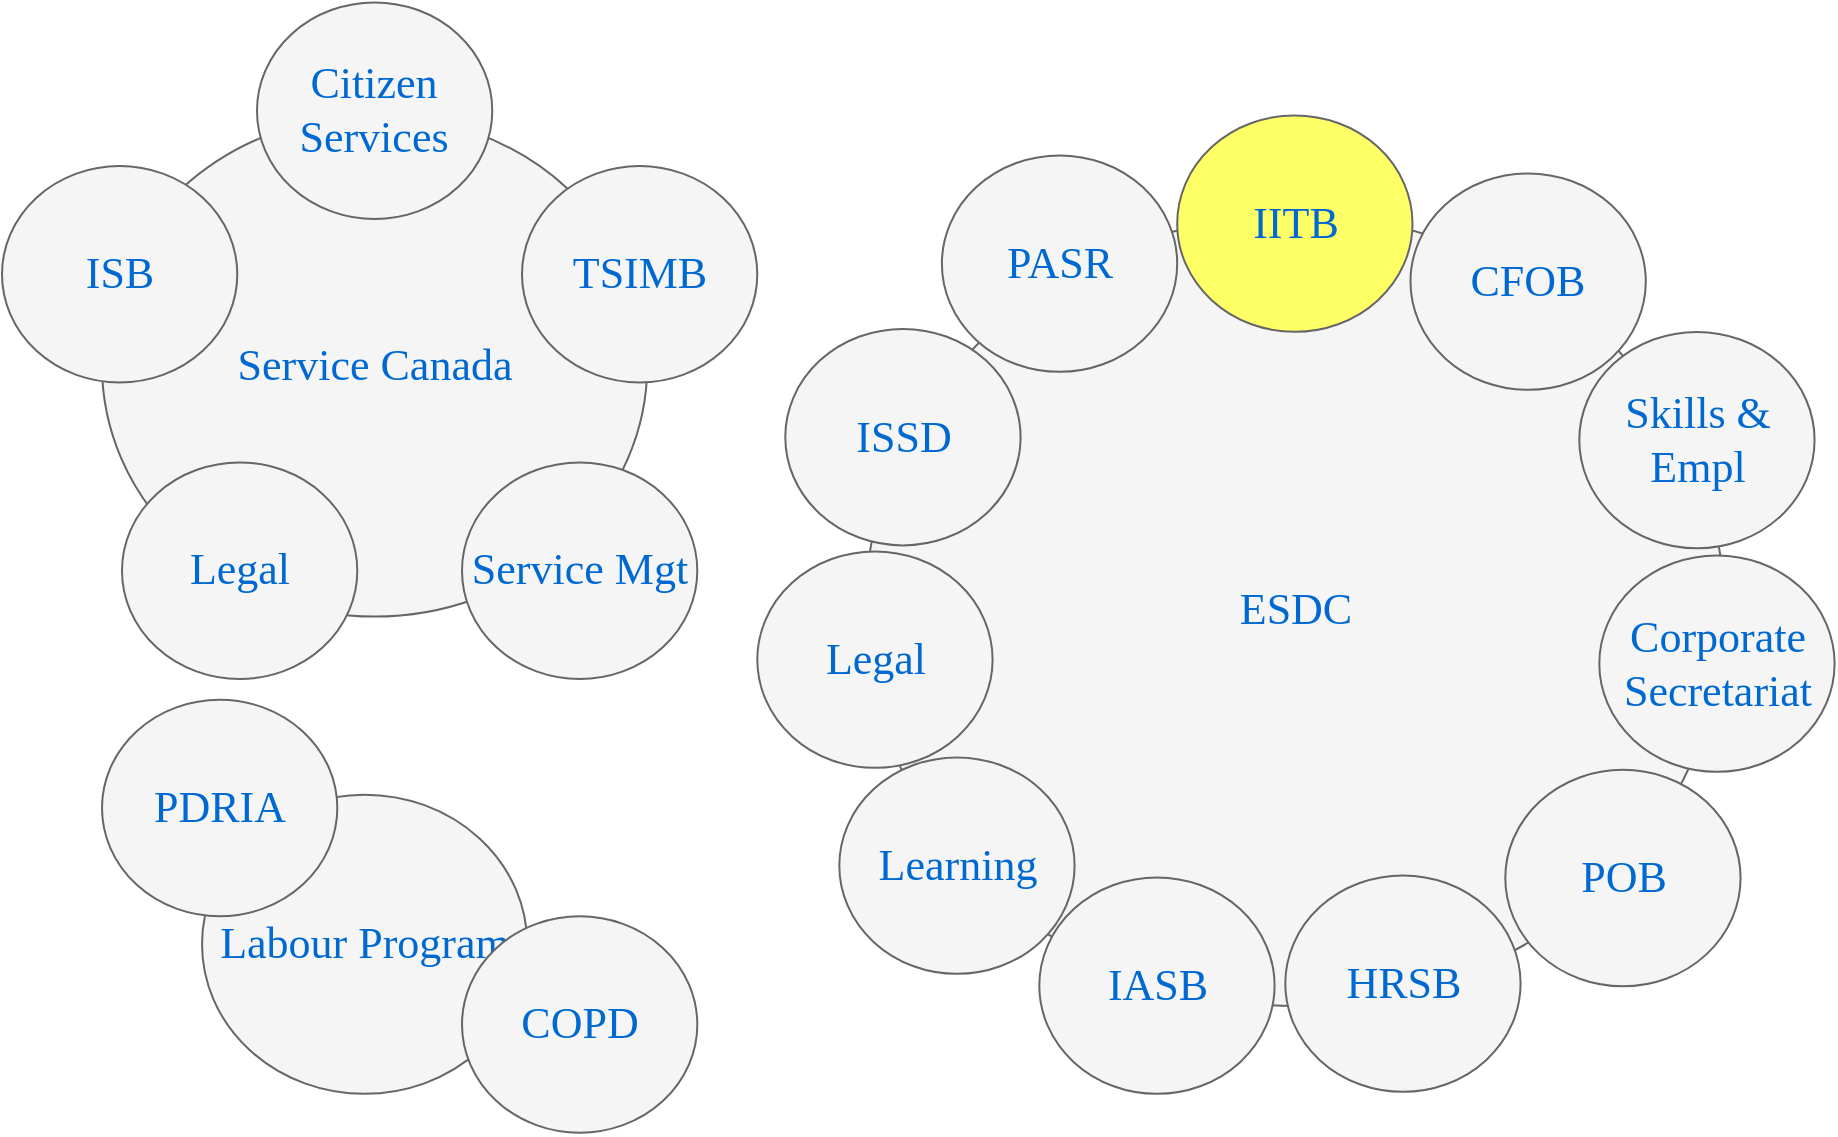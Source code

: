 <mxfile version="12.5.5" type="device"><diagram name="Page-1" id="dd472eb7-4b8b-5cd9-a60b-b15522922e76"><mxGraphModel dx="1656" dy="853" grid="1" gridSize="10" guides="1" tooltips="1" connect="1" arrows="1" fold="1" page="1" pageScale="1" pageWidth="1100" pageHeight="850" background="#ffffff" math="0" shadow="0"><root><mxCell id="0"/><mxCell id="1" parent="0"/><mxCell id="374e34682ed331ee-1" value="ESDC" style="ellipse;whiteSpace=wrap;html=1;rounded=0;shadow=0;dashed=0;comic=0;fontFamily=Verdana;fontSize=22;fontColor=#0069D1;fillColor=#f5f5f5;strokeColor=#666666;" parent="1" vertex="1"><mxGeometry x="441.59" y="264.69" width="429.67" height="395.29" as="geometry"/></mxCell><mxCell id="45236fa5f4b8e91a-1" value="IITB" style="ellipse;whiteSpace=wrap;html=1;rounded=0;shadow=0;dashed=0;comic=0;fontFamily=Verdana;fontSize=22;fontColor=#0069D1;fillColor=#FFFF66;strokeColor=#666666;" parent="1" vertex="1"><mxGeometry x="597.596" y="214.7" width="117.647" height="108.235" as="geometry"/></mxCell><mxCell id="45236fa5f4b8e91a-2" value="ISSD" style="ellipse;whiteSpace=wrap;html=1;rounded=0;shadow=0;dashed=0;comic=0;fontFamily=Verdana;fontSize=22;fontColor=#0069D1;fillColor=#f5f5f5;strokeColor=#666666;" parent="1" vertex="1"><mxGeometry x="401.646" y="321.455" width="117.647" height="108.235" as="geometry"/></mxCell><mxCell id="45236fa5f4b8e91a-3" value="Corporate Secretariat" style="ellipse;whiteSpace=wrap;html=1;rounded=0;shadow=0;dashed=0;comic=0;fontFamily=Verdana;fontSize=22;fontColor=#0069D1;fillColor=#f5f5f5;strokeColor=#666666;" parent="1" vertex="1"><mxGeometry x="808.653" y="434.692" width="117.647" height="108.235" as="geometry"/></mxCell><mxCell id="45236fa5f4b8e91a-4" value="Learning" style="ellipse;whiteSpace=wrap;html=1;rounded=0;shadow=0;dashed=0;comic=0;fontFamily=Verdana;fontSize=22;fontColor=#0069D1;fillColor=#f5f5f5;strokeColor=#666666;" parent="1" vertex="1"><mxGeometry x="428.65" y="535.692" width="117.647" height="108.235" as="geometry"/></mxCell><mxCell id="45236fa5f4b8e91a-5" value="Legal" style="ellipse;whiteSpace=wrap;html=1;rounded=0;shadow=0;dashed=0;comic=0;fontFamily=Verdana;fontSize=22;fontColor=#0069D1;fillColor=#f5f5f5;strokeColor=#666666;" parent="1" vertex="1"><mxGeometry x="387.646" y="432.692" width="117.647" height="108.235" as="geometry"/></mxCell><mxCell id="45236fa5f4b8e91a-6" value="CFOB" style="ellipse;whiteSpace=wrap;html=1;rounded=0;shadow=0;dashed=0;comic=0;fontFamily=Verdana;fontSize=22;fontColor=#0069D1;fillColor=#f5f5f5;strokeColor=#666666;" parent="1" vertex="1"><mxGeometry x="714.246" y="243.692" width="117.647" height="108.235" as="geometry"/></mxCell><mxCell id="45236fa5f4b8e91a-7" value="HRSB" style="ellipse;whiteSpace=wrap;html=1;rounded=0;shadow=0;dashed=0;comic=0;fontFamily=Verdana;fontSize=22;fontColor=#0069D1;fillColor=#f5f5f5;strokeColor=#666666;" parent="1" vertex="1"><mxGeometry x="651.646" y="594.692" width="117.647" height="108.235" as="geometry"/></mxCell><mxCell id="45236fa5f4b8e91a-8" value="IASB" style="ellipse;whiteSpace=wrap;html=1;rounded=0;shadow=0;dashed=0;comic=0;fontFamily=Verdana;fontSize=22;fontColor=#0069D1;fillColor=#f5f5f5;strokeColor=#666666;" parent="1" vertex="1"><mxGeometry x="528.646" y="595.692" width="117.647" height="108.235" as="geometry"/></mxCell><mxCell id="__nRkZa-TJNHB7DRT5sb-7" value="POB" style="ellipse;whiteSpace=wrap;html=1;rounded=0;shadow=0;dashed=0;comic=0;fontFamily=Verdana;fontSize=22;fontColor=#0069D1;fillColor=#f5f5f5;strokeColor=#666666;" vertex="1" parent="1"><mxGeometry x="761.646" y="541.925" width="117.647" height="108.235" as="geometry"/></mxCell><mxCell id="__nRkZa-TJNHB7DRT5sb-8" value="PASR" style="ellipse;whiteSpace=wrap;html=1;rounded=0;shadow=0;dashed=0;comic=0;fontFamily=Verdana;fontSize=22;fontColor=#0069D1;fillColor=#f5f5f5;strokeColor=#666666;" vertex="1" parent="1"><mxGeometry x="479.946" y="234.695" width="117.647" height="108.235" as="geometry"/></mxCell><mxCell id="__nRkZa-TJNHB7DRT5sb-9" value="Skills &amp;amp; Empl" style="ellipse;whiteSpace=wrap;html=1;rounded=0;shadow=0;dashed=0;comic=0;fontFamily=Verdana;fontSize=22;fontColor=#0069D1;fillColor=#f5f5f5;strokeColor=#666666;" vertex="1" parent="1"><mxGeometry x="798.646" y="322.935" width="117.647" height="108.235" as="geometry"/></mxCell><mxCell id="__nRkZa-TJNHB7DRT5sb-10" value="Service Canada" style="ellipse;whiteSpace=wrap;html=1;rounded=0;shadow=0;dashed=0;comic=0;fontFamily=Verdana;fontSize=22;fontColor=#0069D1;fillColor=#f5f5f5;strokeColor=#666666;" vertex="1" parent="1"><mxGeometry x="60" y="214.48" width="272.61" height="250.8" as="geometry"/></mxCell><mxCell id="__nRkZa-TJNHB7DRT5sb-11" value="Citizen Services" style="ellipse;whiteSpace=wrap;html=1;rounded=0;shadow=0;dashed=0;comic=0;fontFamily=Verdana;fontSize=22;fontColor=#0069D1;fillColor=#f5f5f5;strokeColor=#666666;" vertex="1" parent="1"><mxGeometry x="137.486" y="158.23" width="117.647" height="108.235" as="geometry"/></mxCell><mxCell id="__nRkZa-TJNHB7DRT5sb-13" value="Service Mgt" style="ellipse;whiteSpace=wrap;html=1;rounded=0;shadow=0;dashed=0;comic=0;fontFamily=Verdana;fontSize=22;fontColor=#0069D1;fillColor=#f5f5f5;strokeColor=#666666;" vertex="1" parent="1"><mxGeometry x="240.003" y="388.222" width="117.647" height="108.235" as="geometry"/></mxCell><mxCell id="__nRkZa-TJNHB7DRT5sb-16" value="ISB" style="ellipse;whiteSpace=wrap;html=1;rounded=0;shadow=0;dashed=0;comic=0;fontFamily=Verdana;fontSize=22;fontColor=#0069D1;fillColor=#f5f5f5;strokeColor=#666666;" vertex="1" parent="1"><mxGeometry x="9.996" y="240.002" width="117.647" height="108.235" as="geometry"/></mxCell><mxCell id="__nRkZa-TJNHB7DRT5sb-19" value="Legal" style="ellipse;whiteSpace=wrap;html=1;rounded=0;shadow=0;dashed=0;comic=0;fontFamily=Verdana;fontSize=22;fontColor=#0069D1;fillColor=#f5f5f5;strokeColor=#666666;" vertex="1" parent="1"><mxGeometry x="69.996" y="388.225" width="117.647" height="108.235" as="geometry"/></mxCell><mxCell id="__nRkZa-TJNHB7DRT5sb-21" value="TSIMB" style="ellipse;whiteSpace=wrap;html=1;rounded=0;shadow=0;dashed=0;comic=0;fontFamily=Verdana;fontSize=22;fontColor=#0069D1;fillColor=#f5f5f5;strokeColor=#666666;" vertex="1" parent="1"><mxGeometry x="269.996" y="240.005" width="117.647" height="108.235" as="geometry"/></mxCell><mxCell id="__nRkZa-TJNHB7DRT5sb-22" value="Labour Program" style="ellipse;whiteSpace=wrap;html=1;rounded=0;shadow=0;dashed=0;comic=0;fontFamily=Verdana;fontSize=22;fontColor=#0069D1;fillColor=#f5f5f5;strokeColor=#666666;" vertex="1" parent="1"><mxGeometry x="110.01" y="554.33" width="162.61" height="149.6" as="geometry"/></mxCell><mxCell id="__nRkZa-TJNHB7DRT5sb-23" value="PDRIA" style="ellipse;whiteSpace=wrap;html=1;rounded=0;shadow=0;dashed=0;comic=0;fontFamily=Verdana;fontSize=22;fontColor=#0069D1;fillColor=#f5f5f5;strokeColor=#666666;" vertex="1" parent="1"><mxGeometry x="60.006" y="506.88" width="117.647" height="108.235" as="geometry"/></mxCell><mxCell id="__nRkZa-TJNHB7DRT5sb-27" value="COPD" style="ellipse;whiteSpace=wrap;html=1;rounded=0;shadow=0;dashed=0;comic=0;fontFamily=Verdana;fontSize=22;fontColor=#0069D1;fillColor=#f5f5f5;strokeColor=#666666;" vertex="1" parent="1"><mxGeometry x="240.006" y="615.115" width="117.647" height="108.235" as="geometry"/></mxCell></root></mxGraphModel></diagram></mxfile>